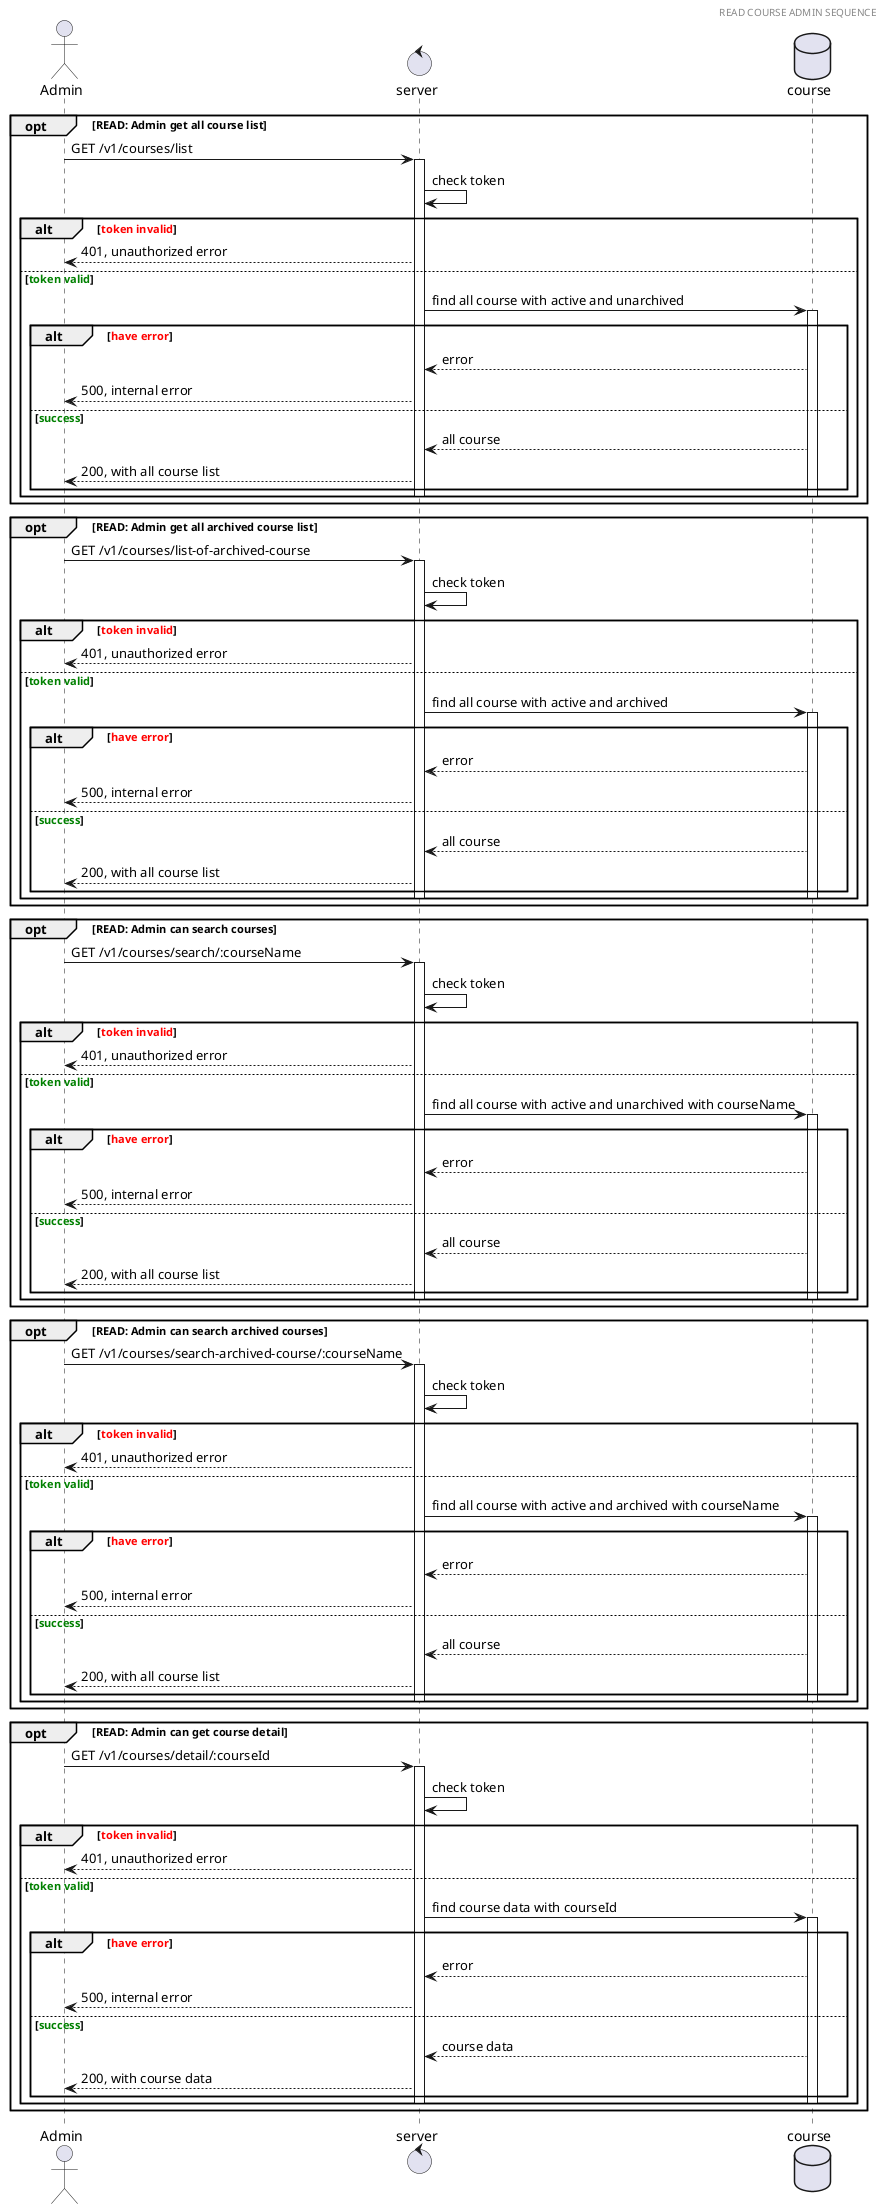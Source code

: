 @startuml Course admin sequence

header READ COURSE ADMIN SEQUENCE
actor Admin 
control server
database course
opt READ: Admin get all course list
  Admin -> server: GET /v1/courses/list
  activate server
  server -> server: check token
  alt <font color=red>token invalid</font>
    server --> Admin: 401, unauthorized error
  else <font color=green>token valid</font>
    server -> course: find all course with active and unarchived
    activate course
    alt <font color=red>have error</font>
      course --> server: error
      server --> Admin: 500, internal error
    else <font color=green>success</font>
      course --> server: all course 
      server --> Admin: 200, with all course list
    end
    deactivate course
    deactivate server
  end
end

opt READ: Admin get all archived course list
  Admin -> server: GET /v1/courses/list-of-archived-course
  activate server
  server -> server: check token
  alt <font color=red>token invalid</font>
    server --> Admin: 401, unauthorized error
  else <font color=green>token valid</font>
    server -> course: find all course with active and archived
    activate course
    alt <font color=red>have error</font>
      course --> server: error
      server --> Admin: 500, internal error
    else <font color=green>success</font>
      course --> server: all course 
      server --> Admin: 200, with all course list
    end
    deactivate course
    deactivate server
  end
end

opt READ: Admin can search courses
  Admin -> server: GET /v1/courses/search/:courseName
  activate server
  server -> server: check token
  alt <font color=red>token invalid</font>
    server --> Admin: 401, unauthorized error
  else <font color=green>token valid</font>
    server -> course: find all course with active and unarchived with courseName
    activate course
    alt <font color=red>have error</font>
      course --> server: error
      server --> Admin: 500, internal error
    else <font color=green>success</font>
      course --> server: all course 
      server --> Admin: 200, with all course list
    end
    deactivate course
    deactivate server
  end
end

opt READ: Admin can search archived courses
  Admin -> server: GET /v1/courses/search-archived-course/:courseName
  activate server
  server -> server: check token
  alt <font color=red>token invalid</font>
    server --> Admin: 401, unauthorized error
  else <font color=green>token valid</font>
    server -> course: find all course with active and archived with courseName
    activate course
    alt <font color=red>have error</font>
      course --> server: error
      server --> Admin: 500, internal error
    else <font color=green>success</font>
      course --> server: all course 
      server --> Admin: 200, with all course list
    end
    deactivate course
    deactivate server
  end
end

opt READ: Admin can get course detail
  Admin -> server: GET /v1/courses/detail/:courseId
  activate server
  server -> server: check token
  alt <font color=red>token invalid</font>
    server --> Admin: 401, unauthorized error
  else <font color=green>token valid</font>
    server -> course: find course data with courseId
    activate course
    alt <font color=red>have error</font>
      course --> server: error
      server --> Admin: 500, internal error
    else <font color=green>success</font>
      course --> server: course data 
      server --> Admin: 200, with course data
    end
    deactivate course
    deactivate server
  end
end

@enduml